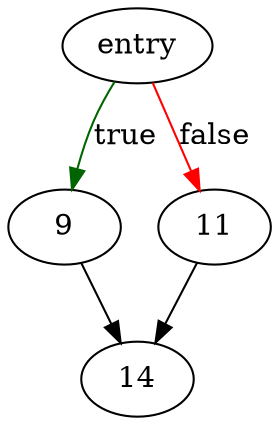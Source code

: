 digraph "sqlite3GetVdbe" {
	// Node definitions.
	1 [label=entry];
	9;
	11;
	14;

	// Edge definitions.
	1 -> 9 [
		color=darkgreen
		label=true
	];
	1 -> 11 [
		color=red
		label=false
	];
	9 -> 14;
	11 -> 14;
}